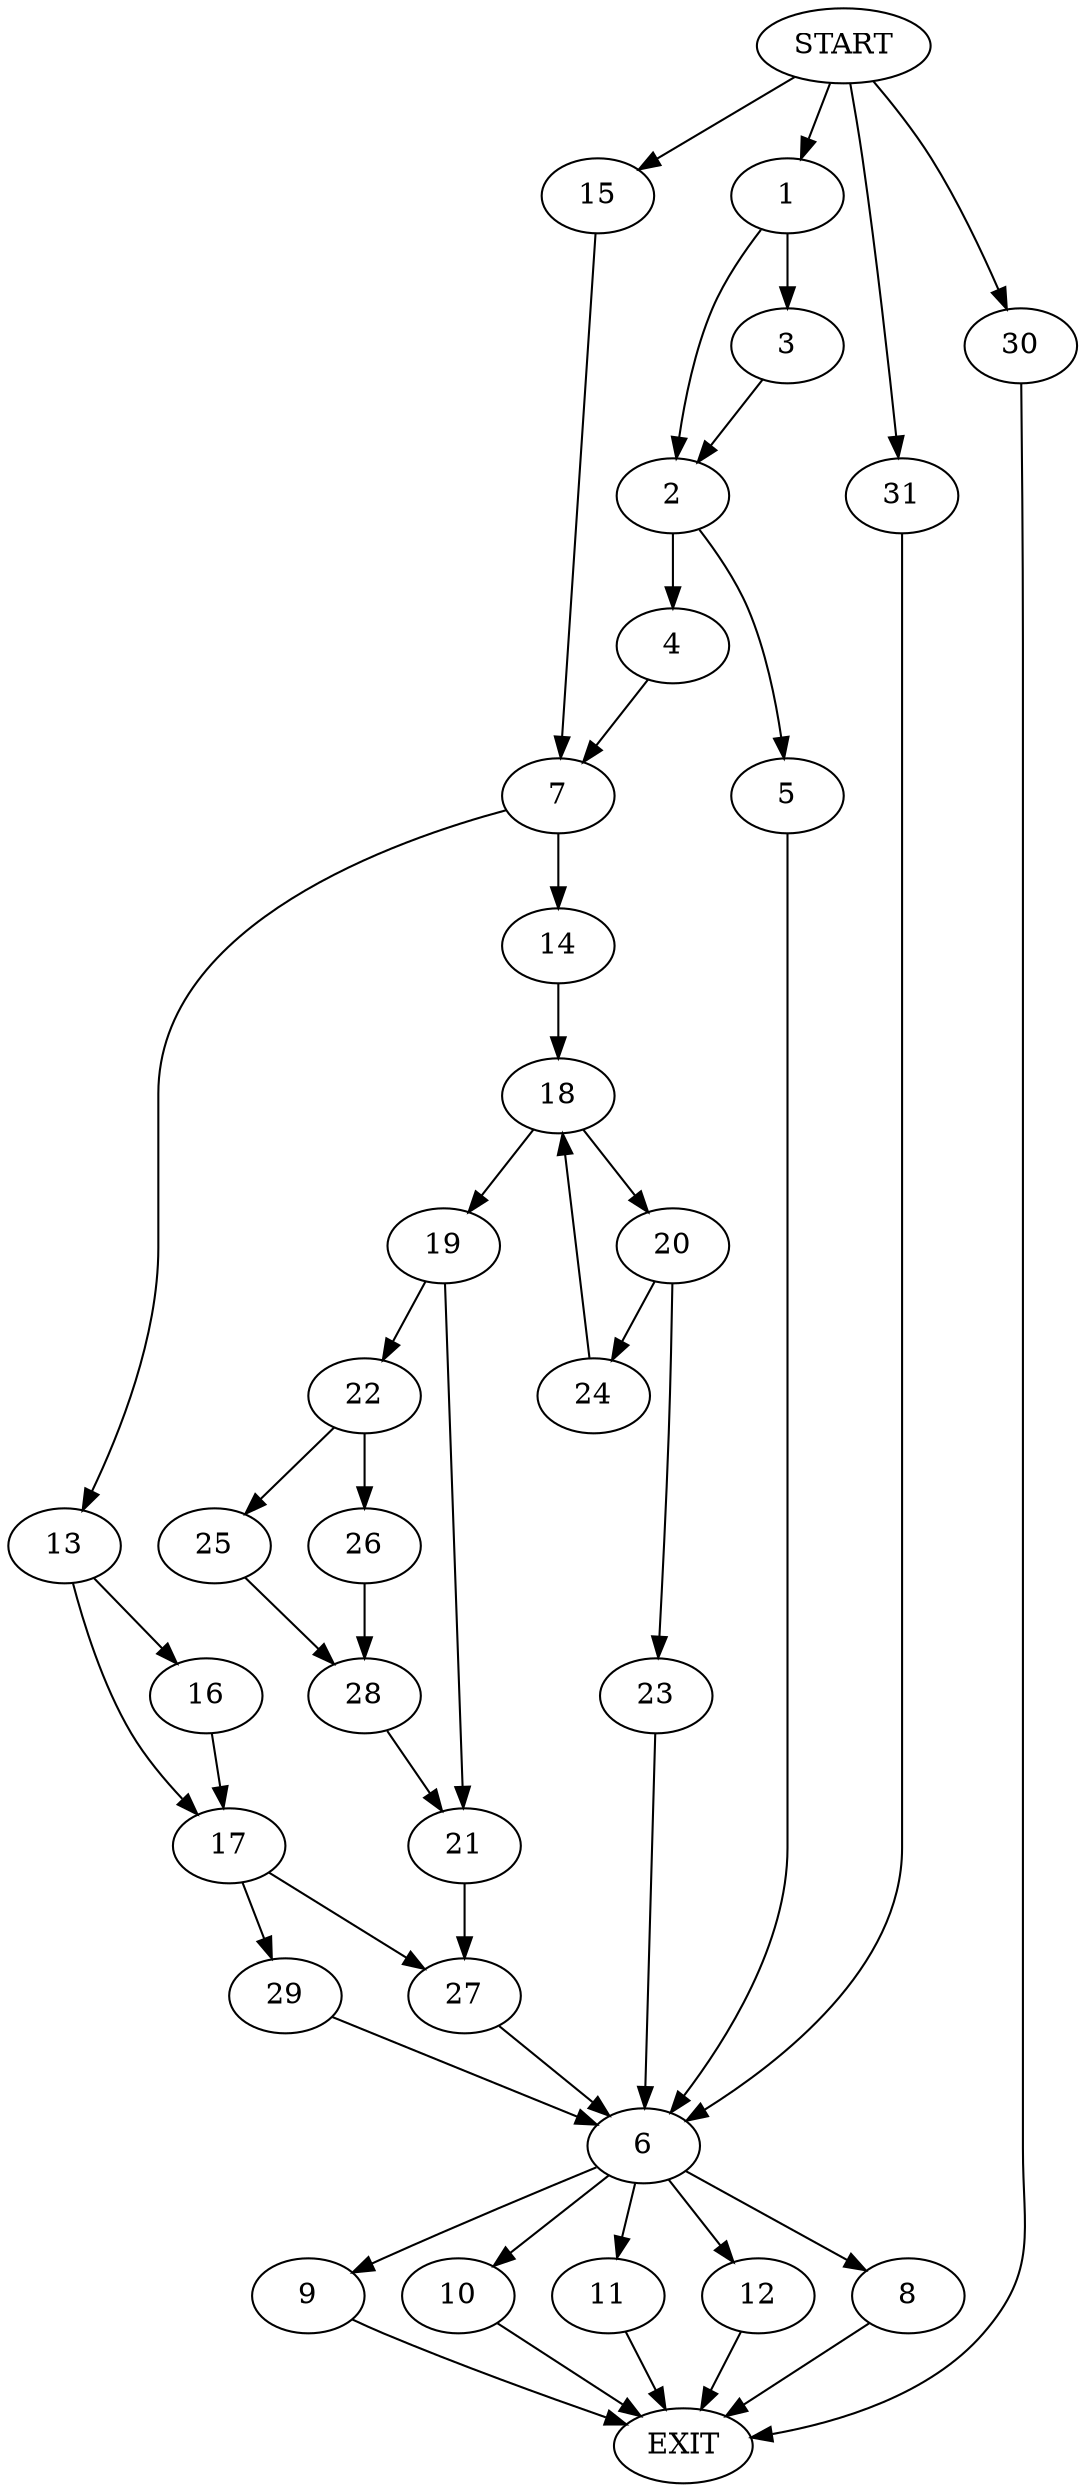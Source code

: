 digraph {
0 [label="START"]
32 [label="EXIT"]
0 -> 1
1 -> 2
1 -> 3
2 -> 4
2 -> 5
3 -> 2
5 -> 6
4 -> 7
6 -> 8
6 -> 9
6 -> 10
6 -> 11
6 -> 12
10 -> 32
7 -> 13
7 -> 14
0 -> 15
15 -> 7
13 -> 16
13 -> 17
14 -> 18
18 -> 19
18 -> 20
19 -> 21
19 -> 22
20 -> 23
20 -> 24
24 -> 18
23 -> 6
9 -> 32
22 -> 25
22 -> 26
21 -> 27
25 -> 28
26 -> 28
28 -> 21
27 -> 6
16 -> 17
17 -> 27
17 -> 29
29 -> 6
12 -> 32
8 -> 32
0 -> 30
30 -> 32
0 -> 31
31 -> 6
11 -> 32
}
